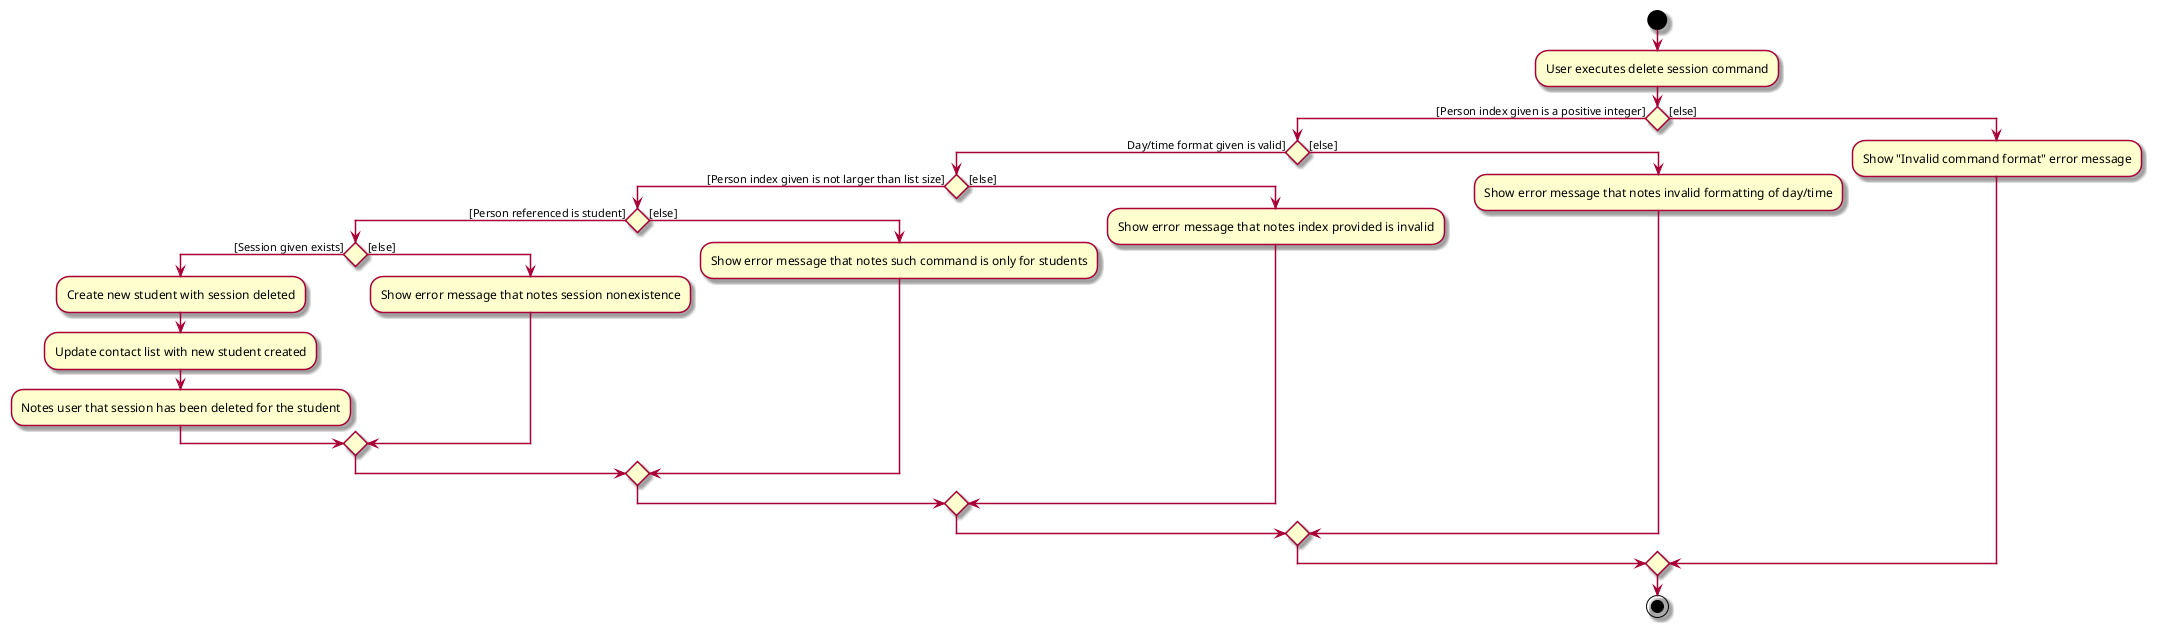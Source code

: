@startuml
'https://plantuml.com/activity-diagram-beta
skin rose

start
:User executes delete session command;
if () then ([Person index given is a positive integer])
    if () then (Day/time format given is valid])
        if () then ([Person index given is not larger than list size])
            if () then ([Person referenced is student])
                if () then ([Session given exists])
                    :Create new student with session deleted;
                    :Update contact list with new student created;
                    :Notes user that session has been deleted for the student;
                else ([else])
                    :Show error message that notes session nonexistence;
                endif
            else ([else])
                :Show error message that notes such command is only for students;
            endif
        else ([else])
            :Show error message that notes index provided is invalid;
        endif
    else ([else])
        :Show error message that notes invalid formatting of day/time;
    endif
else ([else])
    :Show "Invalid command format" error message;
endif
stop

@enduml

